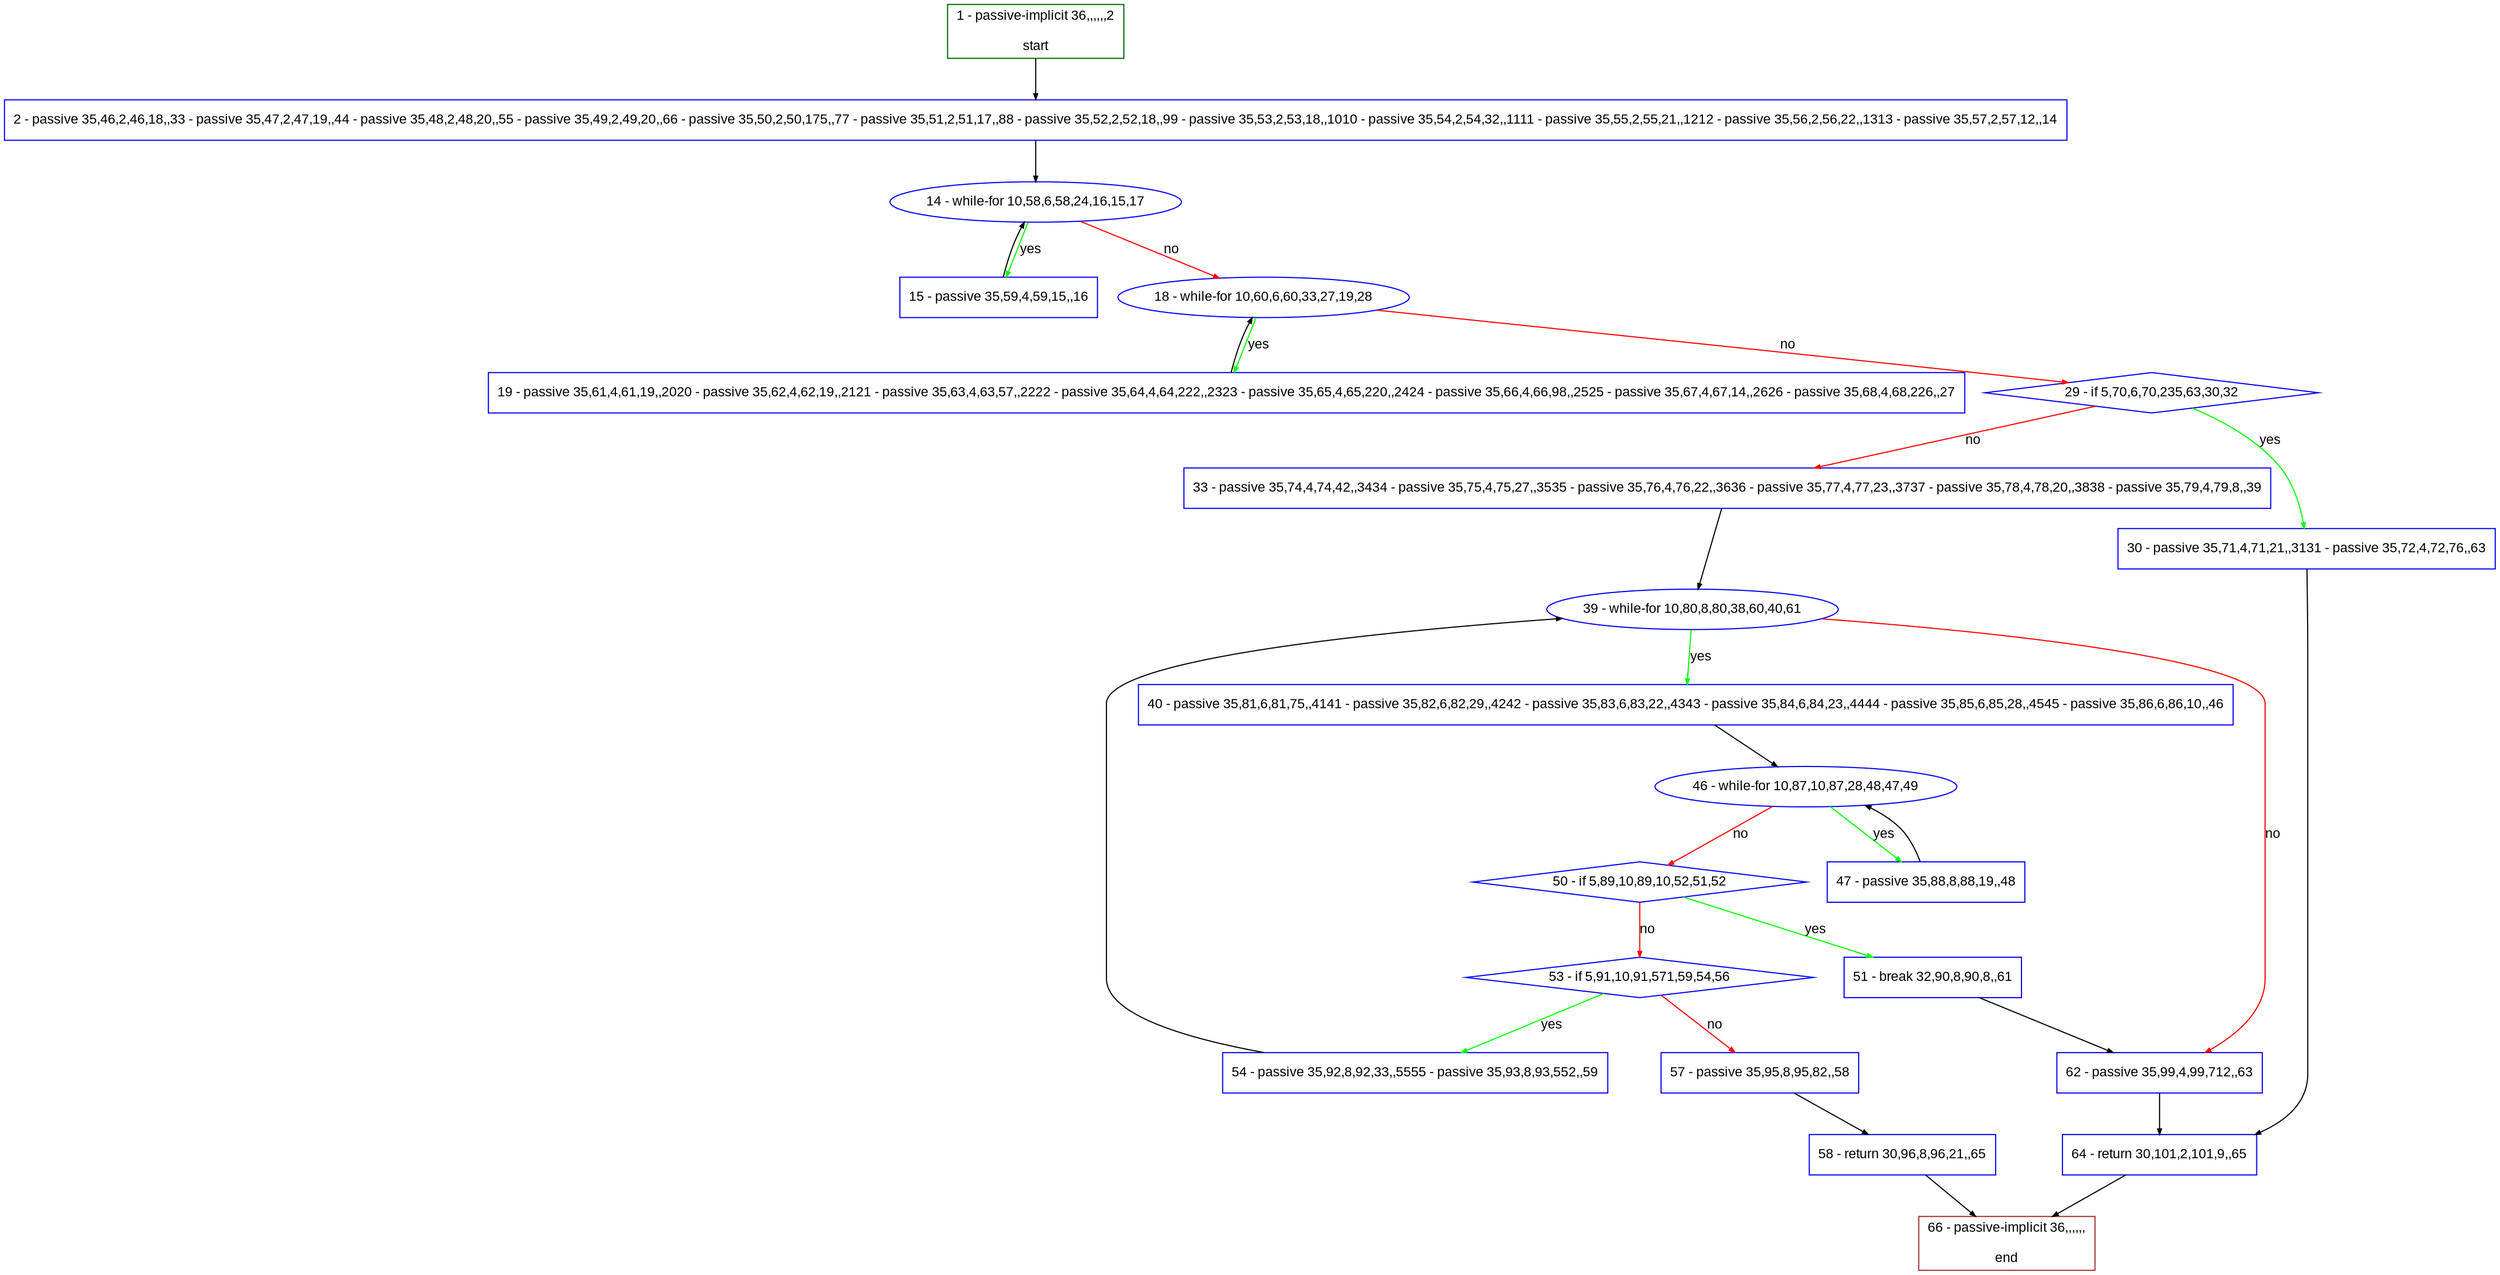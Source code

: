 digraph "" {
  graph [pack="true", label="", fontsize="12", packmode="clust", fontname="Arial", fillcolor="#FFFFCC", bgcolor="white", style="rounded,filled", compound="true"];
  node [node_initialized="no", label="", color="grey", fontsize="12", fillcolor="white", fontname="Arial", style="filled", shape="rectangle", compound="true", fixedsize="false"];
  edge [fontcolor="black", arrowhead="normal", arrowtail="none", arrowsize="0.5", ltail="", label="", color="black", fontsize="12", lhead="", fontname="Arial", dir="forward", compound="true"];
  __N1 [label="2 - passive 35,46,2,46,18,,33 - passive 35,47,2,47,19,,44 - passive 35,48,2,48,20,,55 - passive 35,49,2,49,20,,66 - passive 35,50,2,50,175,,77 - passive 35,51,2,51,17,,88 - passive 35,52,2,52,18,,99 - passive 35,53,2,53,18,,1010 - passive 35,54,2,54,32,,1111 - passive 35,55,2,55,21,,1212 - passive 35,56,2,56,22,,1313 - passive 35,57,2,57,12,,14", color="#0000ff", fillcolor="#ffffff", style="filled", shape="box"];
  __N2 [label="1 - passive-implicit 36,,,,,,2\n\nstart", color="#006400", fillcolor="#ffffff", style="filled", shape="box"];
  __N3 [label="14 - while-for 10,58,6,58,24,16,15,17", color="#0000ff", fillcolor="#ffffff", style="filled", shape="oval"];
  __N4 [label="15 - passive 35,59,4,59,15,,16", color="#0000ff", fillcolor="#ffffff", style="filled", shape="box"];
  __N5 [label="18 - while-for 10,60,6,60,33,27,19,28", color="#0000ff", fillcolor="#ffffff", style="filled", shape="oval"];
  __N6 [label="19 - passive 35,61,4,61,19,,2020 - passive 35,62,4,62,19,,2121 - passive 35,63,4,63,57,,2222 - passive 35,64,4,64,222,,2323 - passive 35,65,4,65,220,,2424 - passive 35,66,4,66,98,,2525 - passive 35,67,4,67,14,,2626 - passive 35,68,4,68,226,,27", color="#0000ff", fillcolor="#ffffff", style="filled", shape="box"];
  __N7 [label="29 - if 5,70,6,70,235,63,30,32", color="#0000ff", fillcolor="#ffffff", style="filled", shape="diamond"];
  __N8 [label="30 - passive 35,71,4,71,21,,3131 - passive 35,72,4,72,76,,63", color="#0000ff", fillcolor="#ffffff", style="filled", shape="box"];
  __N9 [label="33 - passive 35,74,4,74,42,,3434 - passive 35,75,4,75,27,,3535 - passive 35,76,4,76,22,,3636 - passive 35,77,4,77,23,,3737 - passive 35,78,4,78,20,,3838 - passive 35,79,4,79,8,,39", color="#0000ff", fillcolor="#ffffff", style="filled", shape="box"];
  __N10 [label="64 - return 30,101,2,101,9,,65", color="#0000ff", fillcolor="#ffffff", style="filled", shape="box"];
  __N11 [label="39 - while-for 10,80,8,80,38,60,40,61", color="#0000ff", fillcolor="#ffffff", style="filled", shape="oval"];
  __N12 [label="40 - passive 35,81,6,81,75,,4141 - passive 35,82,6,82,29,,4242 - passive 35,83,6,83,22,,4343 - passive 35,84,6,84,23,,4444 - passive 35,85,6,85,28,,4545 - passive 35,86,6,86,10,,46", color="#0000ff", fillcolor="#ffffff", style="filled", shape="box"];
  __N13 [label="62 - passive 35,99,4,99,712,,63", color="#0000ff", fillcolor="#ffffff", style="filled", shape="box"];
  __N14 [label="46 - while-for 10,87,10,87,28,48,47,49", color="#0000ff", fillcolor="#ffffff", style="filled", shape="oval"];
  __N15 [label="47 - passive 35,88,8,88,19,,48", color="#0000ff", fillcolor="#ffffff", style="filled", shape="box"];
  __N16 [label="50 - if 5,89,10,89,10,52,51,52", color="#0000ff", fillcolor="#ffffff", style="filled", shape="diamond"];
  __N17 [label="51 - break 32,90,8,90,8,,61", color="#0000ff", fillcolor="#ffffff", style="filled", shape="box"];
  __N18 [label="53 - if 5,91,10,91,571,59,54,56", color="#0000ff", fillcolor="#ffffff", style="filled", shape="diamond"];
  __N19 [label="54 - passive 35,92,8,92,33,,5555 - passive 35,93,8,93,552,,59", color="#0000ff", fillcolor="#ffffff", style="filled", shape="box"];
  __N20 [label="57 - passive 35,95,8,95,82,,58", color="#0000ff", fillcolor="#ffffff", style="filled", shape="box"];
  __N21 [label="58 - return 30,96,8,96,21,,65", color="#0000ff", fillcolor="#ffffff", style="filled", shape="box"];
  __N22 [label="66 - passive-implicit 36,,,,,,\n\nend", color="#a52a2a", fillcolor="#ffffff", style="filled", shape="box"];
  __N2 -> __N1 [arrowhead="normal", arrowtail="none", color="#000000", label="", dir="forward"];
  __N1 -> __N3 [arrowhead="normal", arrowtail="none", color="#000000", label="", dir="forward"];
  __N3 -> __N4 [arrowhead="normal", arrowtail="none", color="#00ff00", label="yes", dir="forward"];
  __N4 -> __N3 [arrowhead="normal", arrowtail="none", color="#000000", label="", dir="forward"];
  __N3 -> __N5 [arrowhead="normal", arrowtail="none", color="#ff0000", label="no", dir="forward"];
  __N5 -> __N6 [arrowhead="normal", arrowtail="none", color="#00ff00", label="yes", dir="forward"];
  __N6 -> __N5 [arrowhead="normal", arrowtail="none", color="#000000", label="", dir="forward"];
  __N5 -> __N7 [arrowhead="normal", arrowtail="none", color="#ff0000", label="no", dir="forward"];
  __N7 -> __N8 [arrowhead="normal", arrowtail="none", color="#00ff00", label="yes", dir="forward"];
  __N7 -> __N9 [arrowhead="normal", arrowtail="none", color="#ff0000", label="no", dir="forward"];
  __N8 -> __N10 [arrowhead="normal", arrowtail="none", color="#000000", label="", dir="forward"];
  __N9 -> __N11 [arrowhead="normal", arrowtail="none", color="#000000", label="", dir="forward"];
  __N11 -> __N12 [arrowhead="normal", arrowtail="none", color="#00ff00", label="yes", dir="forward"];
  __N11 -> __N13 [arrowhead="normal", arrowtail="none", color="#ff0000", label="no", dir="forward"];
  __N12 -> __N14 [arrowhead="normal", arrowtail="none", color="#000000", label="", dir="forward"];
  __N14 -> __N15 [arrowhead="normal", arrowtail="none", color="#00ff00", label="yes", dir="forward"];
  __N15 -> __N14 [arrowhead="normal", arrowtail="none", color="#000000", label="", dir="forward"];
  __N14 -> __N16 [arrowhead="normal", arrowtail="none", color="#ff0000", label="no", dir="forward"];
  __N16 -> __N17 [arrowhead="normal", arrowtail="none", color="#00ff00", label="yes", dir="forward"];
  __N16 -> __N18 [arrowhead="normal", arrowtail="none", color="#ff0000", label="no", dir="forward"];
  __N17 -> __N13 [arrowhead="normal", arrowtail="none", color="#000000", label="", dir="forward"];
  __N18 -> __N19 [arrowhead="normal", arrowtail="none", color="#00ff00", label="yes", dir="forward"];
  __N18 -> __N20 [arrowhead="normal", arrowtail="none", color="#ff0000", label="no", dir="forward"];
  __N19 -> __N11 [arrowhead="normal", arrowtail="none", color="#000000", label="", dir="forward"];
  __N20 -> __N21 [arrowhead="normal", arrowtail="none", color="#000000", label="", dir="forward"];
  __N21 -> __N22 [arrowhead="normal", arrowtail="none", color="#000000", label="", dir="forward"];
  __N13 -> __N10 [arrowhead="normal", arrowtail="none", color="#000000", label="", dir="forward"];
  __N10 -> __N22 [arrowhead="normal", arrowtail="none", color="#000000", label="", dir="forward"];
}
